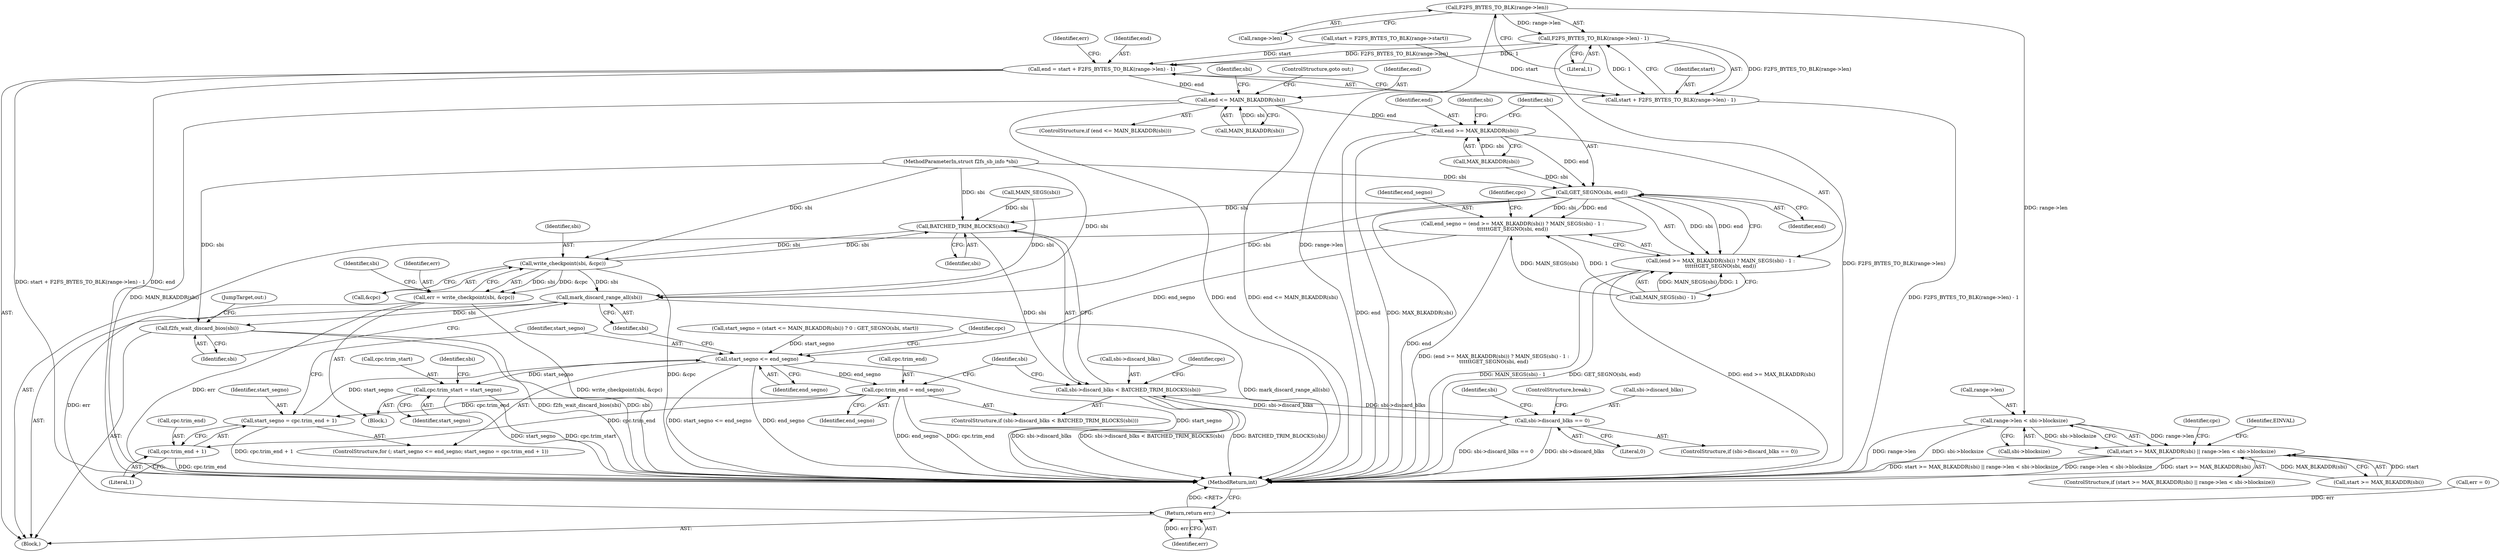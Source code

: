 digraph "0_linux_638164a2718f337ea224b747cf5977ef143166a4@pointer" {
"1000120" [label="(Call,F2FS_BYTES_TO_BLK(range->len))"];
"1000119" [label="(Call,F2FS_BYTES_TO_BLK(range->len) - 1)"];
"1000115" [label="(Call,end = start + F2FS_BYTES_TO_BLK(range->len) - 1)"];
"1000154" [label="(Call,end <= MAIN_BLKADDR(sbi))"];
"1000185" [label="(Call,end >= MAX_BLKADDR(sbi))"];
"1000193" [label="(Call,GET_SEGNO(sbi, end))"];
"1000182" [label="(Call,end_segno = (end >= MAX_BLKADDR(sbi)) ? MAIN_SEGS(sbi) - 1 :\n\t\t\t\t\t\tGET_SEGNO(sbi, end))"];
"1000213" [label="(Call,start_segno <= end_segno)"];
"1000224" [label="(Call,cpc.trim_start = start_segno)"];
"1000244" [label="(Call,cpc.trim_end = end_segno)"];
"1000216" [label="(Call,start_segno = cpc.trim_end + 1)"];
"1000218" [label="(Call,cpc.trim_end + 1)"];
"1000184" [label="(Call,(end >= MAX_BLKADDR(sbi)) ? MAIN_SEGS(sbi) - 1 :\n\t\t\t\t\t\tGET_SEGNO(sbi, end))"];
"1000242" [label="(Call,BATCHED_TRIM_BLOCKS(sbi))"];
"1000238" [label="(Call,sbi->discard_blks < BATCHED_TRIM_BLOCKS(sbi))"];
"1000230" [label="(Call,sbi->discard_blks == 0)"];
"1000257" [label="(Call,write_checkpoint(sbi, &cpc))"];
"1000255" [label="(Call,err = write_checkpoint(sbi, &cpc))"];
"1000283" [label="(Return,return err;)"];
"1000270" [label="(Call,mark_discard_range_all(sbi))"];
"1000272" [label="(Call,f2fs_wait_discard_bios(sbi))"];
"1000117" [label="(Call,start + F2FS_BYTES_TO_BLK(range->len) - 1)"];
"1000138" [label="(Call,range->len < sbi->blocksize)"];
"1000133" [label="(Call,start >= MAX_BLKADDR(sbi) || range->len < sbi->blocksize)"];
"1000219" [label="(Call,cpc.trim_end)"];
"1000274" [label="(JumpTarget,out:)"];
"1000150" [label="(Identifier,cpc)"];
"1000116" [label="(Identifier,end)"];
"1000156" [label="(Call,MAIN_BLKADDR(sbi))"];
"1000191" [label="(Identifier,sbi)"];
"1000245" [label="(Call,cpc.trim_end)"];
"1000272" [label="(Call,f2fs_wait_discard_bios(sbi))"];
"1000161" [label="(Identifier,sbi)"];
"1000257" [label="(Call,write_checkpoint(sbi, &cpc))"];
"1000213" [label="(Call,start_segno <= end_segno)"];
"1000232" [label="(Identifier,sbi)"];
"1000229" [label="(ControlStructure,if (sbi->discard_blks == 0))"];
"1000154" [label="(Call,end <= MAIN_BLKADDR(sbi))"];
"1000134" [label="(Call,start >= MAX_BLKADDR(sbi))"];
"1000239" [label="(Call,sbi->discard_blks)"];
"1000230" [label="(Call,sbi->discard_blks == 0)"];
"1000270" [label="(Call,mark_discard_range_all(sbi))"];
"1000222" [label="(Literal,1)"];
"1000186" [label="(Identifier,end)"];
"1000147" [label="(Identifier,EINVAL)"];
"1000183" [label="(Identifier,end_segno)"];
"1000212" [label="(ControlStructure,for (; start_segno <= end_segno; start_segno = cpc.trim_end + 1))"];
"1000228" [label="(Identifier,start_segno)"];
"1000118" [label="(Identifier,start)"];
"1000185" [label="(Call,end >= MAX_BLKADDR(sbi))"];
"1000104" [label="(MethodParameterIn,struct f2fs_sb_info *sbi)"];
"1000243" [label="(Identifier,sbi)"];
"1000142" [label="(Call,sbi->blocksize)"];
"1000132" [label="(ControlStructure,if (start >= MAX_BLKADDR(sbi) || range->len < sbi->blocksize))"];
"1000283" [label="(Return,return err;)"];
"1000184" [label="(Call,(end >= MAX_BLKADDR(sbi)) ? MAIN_SEGS(sbi) - 1 :\n\t\t\t\t\t\tGET_SEGNO(sbi, end))"];
"1000190" [label="(Call,MAIN_SEGS(sbi))"];
"1000182" [label="(Call,end_segno = (end >= MAX_BLKADDR(sbi)) ? MAIN_SEGS(sbi) - 1 :\n\t\t\t\t\t\tGET_SEGNO(sbi, end))"];
"1000284" [label="(Identifier,err)"];
"1000259" [label="(Call,&cpc)"];
"1000139" [label="(Call,range->len)"];
"1000244" [label="(Call,cpc.trim_end = end_segno)"];
"1000235" [label="(ControlStructure,break;)"];
"1000237" [label="(ControlStructure,if (sbi->discard_blks < BATCHED_TRIM_BLOCKS(sbi)))"];
"1000231" [label="(Call,sbi->discard_blks)"];
"1000117" [label="(Call,start + F2FS_BYTES_TO_BLK(range->len) - 1)"];
"1000217" [label="(Identifier,start_segno)"];
"1000119" [label="(Call,F2FS_BYTES_TO_BLK(range->len) - 1)"];
"1000240" [label="(Identifier,sbi)"];
"1000224" [label="(Call,cpc.trim_start = start_segno)"];
"1000138" [label="(Call,range->len < sbi->blocksize)"];
"1000129" [label="(Call,err = 0)"];
"1000158" [label="(ControlStructure,goto out;)"];
"1000225" [label="(Call,cpc.trim_start)"];
"1000187" [label="(Call,MAX_BLKADDR(sbi))"];
"1000215" [label="(Identifier,end_segno)"];
"1000115" [label="(Call,end = start + F2FS_BYTES_TO_BLK(range->len) - 1)"];
"1000130" [label="(Identifier,err)"];
"1000189" [label="(Call,MAIN_SEGS(sbi) - 1)"];
"1000256" [label="(Identifier,err)"];
"1000264" [label="(Identifier,sbi)"];
"1000121" [label="(Call,range->len)"];
"1000195" [label="(Identifier,end)"];
"1000153" [label="(ControlStructure,if (end <= MAIN_BLKADDR(sbi)))"];
"1000218" [label="(Call,cpc.trim_end + 1)"];
"1000223" [label="(Block,)"];
"1000253" [label="(Identifier,sbi)"];
"1000120" [label="(Call,F2FS_BYTES_TO_BLK(range->len))"];
"1000234" [label="(Literal,0)"];
"1000124" [label="(Literal,1)"];
"1000248" [label="(Identifier,end_segno)"];
"1000246" [label="(Identifier,cpc)"];
"1000198" [label="(Identifier,cpc)"];
"1000273" [label="(Identifier,sbi)"];
"1000155" [label="(Identifier,end)"];
"1000194" [label="(Identifier,sbi)"];
"1000108" [label="(Call,start = F2FS_BYTES_TO_BLK(range->start))"];
"1000271" [label="(Identifier,sbi)"];
"1000214" [label="(Identifier,start_segno)"];
"1000216" [label="(Call,start_segno = cpc.trim_end + 1)"];
"1000242" [label="(Call,BATCHED_TRIM_BLOCKS(sbi))"];
"1000258" [label="(Identifier,sbi)"];
"1000133" [label="(Call,start >= MAX_BLKADDR(sbi) || range->len < sbi->blocksize)"];
"1000238" [label="(Call,sbi->discard_blks < BATCHED_TRIM_BLOCKS(sbi))"];
"1000193" [label="(Call,GET_SEGNO(sbi, end))"];
"1000285" [label="(MethodReturn,int)"];
"1000106" [label="(Block,)"];
"1000226" [label="(Identifier,cpc)"];
"1000171" [label="(Call,start_segno = (start <= MAIN_BLKADDR(sbi)) ? 0 : GET_SEGNO(sbi, start))"];
"1000255" [label="(Call,err = write_checkpoint(sbi, &cpc))"];
"1000120" -> "1000119"  [label="AST: "];
"1000120" -> "1000121"  [label="CFG: "];
"1000121" -> "1000120"  [label="AST: "];
"1000124" -> "1000120"  [label="CFG: "];
"1000120" -> "1000285"  [label="DDG: range->len"];
"1000120" -> "1000119"  [label="DDG: range->len"];
"1000120" -> "1000138"  [label="DDG: range->len"];
"1000119" -> "1000117"  [label="AST: "];
"1000119" -> "1000124"  [label="CFG: "];
"1000124" -> "1000119"  [label="AST: "];
"1000117" -> "1000119"  [label="CFG: "];
"1000119" -> "1000285"  [label="DDG: F2FS_BYTES_TO_BLK(range->len)"];
"1000119" -> "1000115"  [label="DDG: F2FS_BYTES_TO_BLK(range->len)"];
"1000119" -> "1000115"  [label="DDG: 1"];
"1000119" -> "1000117"  [label="DDG: F2FS_BYTES_TO_BLK(range->len)"];
"1000119" -> "1000117"  [label="DDG: 1"];
"1000115" -> "1000106"  [label="AST: "];
"1000115" -> "1000117"  [label="CFG: "];
"1000116" -> "1000115"  [label="AST: "];
"1000117" -> "1000115"  [label="AST: "];
"1000130" -> "1000115"  [label="CFG: "];
"1000115" -> "1000285"  [label="DDG: start + F2FS_BYTES_TO_BLK(range->len) - 1"];
"1000115" -> "1000285"  [label="DDG: end"];
"1000108" -> "1000115"  [label="DDG: start"];
"1000115" -> "1000154"  [label="DDG: end"];
"1000154" -> "1000153"  [label="AST: "];
"1000154" -> "1000156"  [label="CFG: "];
"1000155" -> "1000154"  [label="AST: "];
"1000156" -> "1000154"  [label="AST: "];
"1000158" -> "1000154"  [label="CFG: "];
"1000161" -> "1000154"  [label="CFG: "];
"1000154" -> "1000285"  [label="DDG: end"];
"1000154" -> "1000285"  [label="DDG: end <= MAIN_BLKADDR(sbi)"];
"1000154" -> "1000285"  [label="DDG: MAIN_BLKADDR(sbi)"];
"1000156" -> "1000154"  [label="DDG: sbi"];
"1000154" -> "1000185"  [label="DDG: end"];
"1000185" -> "1000184"  [label="AST: "];
"1000185" -> "1000187"  [label="CFG: "];
"1000186" -> "1000185"  [label="AST: "];
"1000187" -> "1000185"  [label="AST: "];
"1000191" -> "1000185"  [label="CFG: "];
"1000194" -> "1000185"  [label="CFG: "];
"1000185" -> "1000285"  [label="DDG: end"];
"1000185" -> "1000285"  [label="DDG: MAX_BLKADDR(sbi)"];
"1000187" -> "1000185"  [label="DDG: sbi"];
"1000185" -> "1000193"  [label="DDG: end"];
"1000193" -> "1000184"  [label="AST: "];
"1000193" -> "1000195"  [label="CFG: "];
"1000194" -> "1000193"  [label="AST: "];
"1000195" -> "1000193"  [label="AST: "];
"1000184" -> "1000193"  [label="CFG: "];
"1000193" -> "1000285"  [label="DDG: end"];
"1000193" -> "1000182"  [label="DDG: sbi"];
"1000193" -> "1000182"  [label="DDG: end"];
"1000193" -> "1000184"  [label="DDG: sbi"];
"1000193" -> "1000184"  [label="DDG: end"];
"1000187" -> "1000193"  [label="DDG: sbi"];
"1000104" -> "1000193"  [label="DDG: sbi"];
"1000193" -> "1000242"  [label="DDG: sbi"];
"1000193" -> "1000270"  [label="DDG: sbi"];
"1000182" -> "1000106"  [label="AST: "];
"1000182" -> "1000184"  [label="CFG: "];
"1000183" -> "1000182"  [label="AST: "];
"1000184" -> "1000182"  [label="AST: "];
"1000198" -> "1000182"  [label="CFG: "];
"1000182" -> "1000285"  [label="DDG: (end >= MAX_BLKADDR(sbi)) ? MAIN_SEGS(sbi) - 1 :\n\t\t\t\t\t\tGET_SEGNO(sbi, end)"];
"1000189" -> "1000182"  [label="DDG: MAIN_SEGS(sbi)"];
"1000189" -> "1000182"  [label="DDG: 1"];
"1000182" -> "1000213"  [label="DDG: end_segno"];
"1000213" -> "1000212"  [label="AST: "];
"1000213" -> "1000215"  [label="CFG: "];
"1000214" -> "1000213"  [label="AST: "];
"1000215" -> "1000213"  [label="AST: "];
"1000226" -> "1000213"  [label="CFG: "];
"1000271" -> "1000213"  [label="CFG: "];
"1000213" -> "1000285"  [label="DDG: start_segno"];
"1000213" -> "1000285"  [label="DDG: start_segno <= end_segno"];
"1000213" -> "1000285"  [label="DDG: end_segno"];
"1000171" -> "1000213"  [label="DDG: start_segno"];
"1000216" -> "1000213"  [label="DDG: start_segno"];
"1000213" -> "1000224"  [label="DDG: start_segno"];
"1000213" -> "1000244"  [label="DDG: end_segno"];
"1000224" -> "1000223"  [label="AST: "];
"1000224" -> "1000228"  [label="CFG: "];
"1000225" -> "1000224"  [label="AST: "];
"1000228" -> "1000224"  [label="AST: "];
"1000232" -> "1000224"  [label="CFG: "];
"1000224" -> "1000285"  [label="DDG: cpc.trim_start"];
"1000224" -> "1000285"  [label="DDG: start_segno"];
"1000244" -> "1000237"  [label="AST: "];
"1000244" -> "1000248"  [label="CFG: "];
"1000245" -> "1000244"  [label="AST: "];
"1000248" -> "1000244"  [label="AST: "];
"1000253" -> "1000244"  [label="CFG: "];
"1000244" -> "1000285"  [label="DDG: end_segno"];
"1000244" -> "1000285"  [label="DDG: cpc.trim_end"];
"1000244" -> "1000216"  [label="DDG: cpc.trim_end"];
"1000244" -> "1000218"  [label="DDG: cpc.trim_end"];
"1000216" -> "1000212"  [label="AST: "];
"1000216" -> "1000218"  [label="CFG: "];
"1000217" -> "1000216"  [label="AST: "];
"1000218" -> "1000216"  [label="AST: "];
"1000214" -> "1000216"  [label="CFG: "];
"1000216" -> "1000285"  [label="DDG: cpc.trim_end + 1"];
"1000218" -> "1000222"  [label="CFG: "];
"1000219" -> "1000218"  [label="AST: "];
"1000222" -> "1000218"  [label="AST: "];
"1000218" -> "1000285"  [label="DDG: cpc.trim_end"];
"1000184" -> "1000189"  [label="CFG: "];
"1000189" -> "1000184"  [label="AST: "];
"1000184" -> "1000285"  [label="DDG: end >= MAX_BLKADDR(sbi)"];
"1000184" -> "1000285"  [label="DDG: MAIN_SEGS(sbi) - 1"];
"1000184" -> "1000285"  [label="DDG: GET_SEGNO(sbi, end)"];
"1000189" -> "1000184"  [label="DDG: MAIN_SEGS(sbi)"];
"1000189" -> "1000184"  [label="DDG: 1"];
"1000242" -> "1000238"  [label="AST: "];
"1000242" -> "1000243"  [label="CFG: "];
"1000243" -> "1000242"  [label="AST: "];
"1000238" -> "1000242"  [label="CFG: "];
"1000242" -> "1000238"  [label="DDG: sbi"];
"1000190" -> "1000242"  [label="DDG: sbi"];
"1000257" -> "1000242"  [label="DDG: sbi"];
"1000104" -> "1000242"  [label="DDG: sbi"];
"1000242" -> "1000257"  [label="DDG: sbi"];
"1000238" -> "1000237"  [label="AST: "];
"1000239" -> "1000238"  [label="AST: "];
"1000246" -> "1000238"  [label="CFG: "];
"1000253" -> "1000238"  [label="CFG: "];
"1000238" -> "1000285"  [label="DDG: sbi->discard_blks"];
"1000238" -> "1000285"  [label="DDG: sbi->discard_blks < BATCHED_TRIM_BLOCKS(sbi)"];
"1000238" -> "1000285"  [label="DDG: BATCHED_TRIM_BLOCKS(sbi)"];
"1000238" -> "1000230"  [label="DDG: sbi->discard_blks"];
"1000230" -> "1000238"  [label="DDG: sbi->discard_blks"];
"1000230" -> "1000229"  [label="AST: "];
"1000230" -> "1000234"  [label="CFG: "];
"1000231" -> "1000230"  [label="AST: "];
"1000234" -> "1000230"  [label="AST: "];
"1000235" -> "1000230"  [label="CFG: "];
"1000240" -> "1000230"  [label="CFG: "];
"1000230" -> "1000285"  [label="DDG: sbi->discard_blks"];
"1000230" -> "1000285"  [label="DDG: sbi->discard_blks == 0"];
"1000257" -> "1000255"  [label="AST: "];
"1000257" -> "1000259"  [label="CFG: "];
"1000258" -> "1000257"  [label="AST: "];
"1000259" -> "1000257"  [label="AST: "];
"1000255" -> "1000257"  [label="CFG: "];
"1000257" -> "1000285"  [label="DDG: &cpc"];
"1000257" -> "1000255"  [label="DDG: sbi"];
"1000257" -> "1000255"  [label="DDG: &cpc"];
"1000104" -> "1000257"  [label="DDG: sbi"];
"1000257" -> "1000270"  [label="DDG: sbi"];
"1000255" -> "1000223"  [label="AST: "];
"1000256" -> "1000255"  [label="AST: "];
"1000264" -> "1000255"  [label="CFG: "];
"1000255" -> "1000285"  [label="DDG: write_checkpoint(sbi, &cpc)"];
"1000255" -> "1000285"  [label="DDG: err"];
"1000255" -> "1000283"  [label="DDG: err"];
"1000283" -> "1000106"  [label="AST: "];
"1000283" -> "1000284"  [label="CFG: "];
"1000284" -> "1000283"  [label="AST: "];
"1000285" -> "1000283"  [label="CFG: "];
"1000283" -> "1000285"  [label="DDG: <RET>"];
"1000284" -> "1000283"  [label="DDG: err"];
"1000129" -> "1000283"  [label="DDG: err"];
"1000270" -> "1000106"  [label="AST: "];
"1000270" -> "1000271"  [label="CFG: "];
"1000271" -> "1000270"  [label="AST: "];
"1000273" -> "1000270"  [label="CFG: "];
"1000270" -> "1000285"  [label="DDG: mark_discard_range_all(sbi)"];
"1000190" -> "1000270"  [label="DDG: sbi"];
"1000104" -> "1000270"  [label="DDG: sbi"];
"1000270" -> "1000272"  [label="DDG: sbi"];
"1000272" -> "1000106"  [label="AST: "];
"1000272" -> "1000273"  [label="CFG: "];
"1000273" -> "1000272"  [label="AST: "];
"1000274" -> "1000272"  [label="CFG: "];
"1000272" -> "1000285"  [label="DDG: sbi"];
"1000272" -> "1000285"  [label="DDG: f2fs_wait_discard_bios(sbi)"];
"1000104" -> "1000272"  [label="DDG: sbi"];
"1000118" -> "1000117"  [label="AST: "];
"1000117" -> "1000285"  [label="DDG: F2FS_BYTES_TO_BLK(range->len) - 1"];
"1000108" -> "1000117"  [label="DDG: start"];
"1000138" -> "1000133"  [label="AST: "];
"1000138" -> "1000142"  [label="CFG: "];
"1000139" -> "1000138"  [label="AST: "];
"1000142" -> "1000138"  [label="AST: "];
"1000133" -> "1000138"  [label="CFG: "];
"1000138" -> "1000285"  [label="DDG: sbi->blocksize"];
"1000138" -> "1000285"  [label="DDG: range->len"];
"1000138" -> "1000133"  [label="DDG: range->len"];
"1000138" -> "1000133"  [label="DDG: sbi->blocksize"];
"1000133" -> "1000132"  [label="AST: "];
"1000133" -> "1000134"  [label="CFG: "];
"1000134" -> "1000133"  [label="AST: "];
"1000147" -> "1000133"  [label="CFG: "];
"1000150" -> "1000133"  [label="CFG: "];
"1000133" -> "1000285"  [label="DDG: start >= MAX_BLKADDR(sbi)"];
"1000133" -> "1000285"  [label="DDG: start >= MAX_BLKADDR(sbi) || range->len < sbi->blocksize"];
"1000133" -> "1000285"  [label="DDG: range->len < sbi->blocksize"];
"1000134" -> "1000133"  [label="DDG: start"];
"1000134" -> "1000133"  [label="DDG: MAX_BLKADDR(sbi)"];
}
